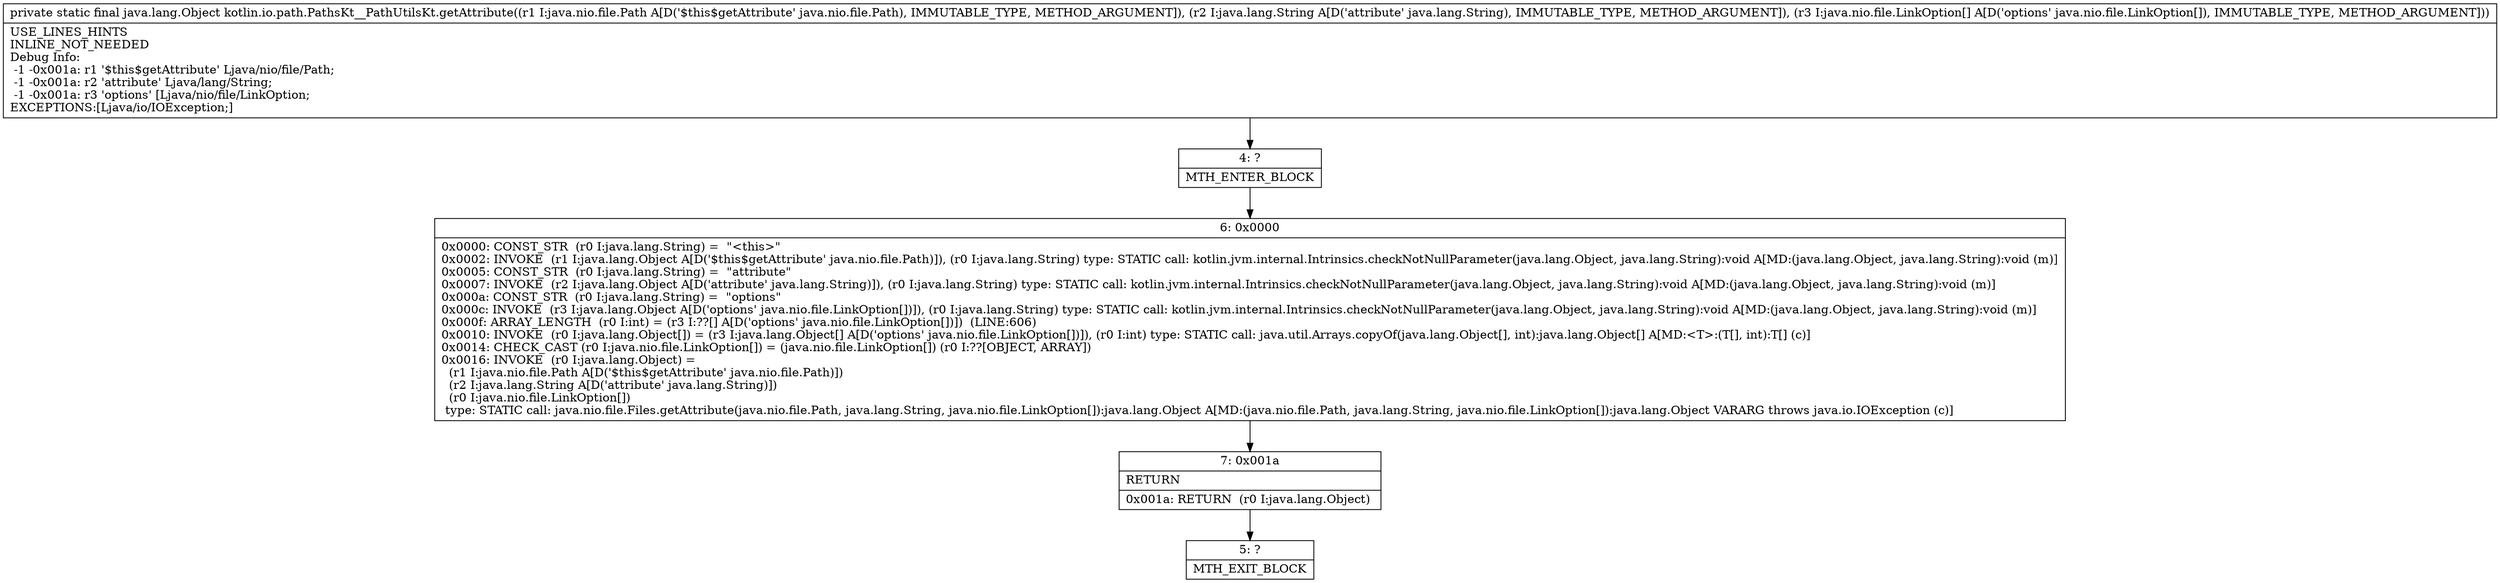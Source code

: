 digraph "CFG forkotlin.io.path.PathsKt__PathUtilsKt.getAttribute(Ljava\/nio\/file\/Path;Ljava\/lang\/String;[Ljava\/nio\/file\/LinkOption;)Ljava\/lang\/Object;" {
Node_4 [shape=record,label="{4\:\ ?|MTH_ENTER_BLOCK\l}"];
Node_6 [shape=record,label="{6\:\ 0x0000|0x0000: CONST_STR  (r0 I:java.lang.String) =  \"\<this\>\" \l0x0002: INVOKE  (r1 I:java.lang.Object A[D('$this$getAttribute' java.nio.file.Path)]), (r0 I:java.lang.String) type: STATIC call: kotlin.jvm.internal.Intrinsics.checkNotNullParameter(java.lang.Object, java.lang.String):void A[MD:(java.lang.Object, java.lang.String):void (m)]\l0x0005: CONST_STR  (r0 I:java.lang.String) =  \"attribute\" \l0x0007: INVOKE  (r2 I:java.lang.Object A[D('attribute' java.lang.String)]), (r0 I:java.lang.String) type: STATIC call: kotlin.jvm.internal.Intrinsics.checkNotNullParameter(java.lang.Object, java.lang.String):void A[MD:(java.lang.Object, java.lang.String):void (m)]\l0x000a: CONST_STR  (r0 I:java.lang.String) =  \"options\" \l0x000c: INVOKE  (r3 I:java.lang.Object A[D('options' java.nio.file.LinkOption[])]), (r0 I:java.lang.String) type: STATIC call: kotlin.jvm.internal.Intrinsics.checkNotNullParameter(java.lang.Object, java.lang.String):void A[MD:(java.lang.Object, java.lang.String):void (m)]\l0x000f: ARRAY_LENGTH  (r0 I:int) = (r3 I:??[] A[D('options' java.nio.file.LinkOption[])])  (LINE:606)\l0x0010: INVOKE  (r0 I:java.lang.Object[]) = (r3 I:java.lang.Object[] A[D('options' java.nio.file.LinkOption[])]), (r0 I:int) type: STATIC call: java.util.Arrays.copyOf(java.lang.Object[], int):java.lang.Object[] A[MD:\<T\>:(T[], int):T[] (c)]\l0x0014: CHECK_CAST (r0 I:java.nio.file.LinkOption[]) = (java.nio.file.LinkOption[]) (r0 I:??[OBJECT, ARRAY]) \l0x0016: INVOKE  (r0 I:java.lang.Object) = \l  (r1 I:java.nio.file.Path A[D('$this$getAttribute' java.nio.file.Path)])\l  (r2 I:java.lang.String A[D('attribute' java.lang.String)])\l  (r0 I:java.nio.file.LinkOption[])\l type: STATIC call: java.nio.file.Files.getAttribute(java.nio.file.Path, java.lang.String, java.nio.file.LinkOption[]):java.lang.Object A[MD:(java.nio.file.Path, java.lang.String, java.nio.file.LinkOption[]):java.lang.Object VARARG throws java.io.IOException (c)]\l}"];
Node_7 [shape=record,label="{7\:\ 0x001a|RETURN\l|0x001a: RETURN  (r0 I:java.lang.Object) \l}"];
Node_5 [shape=record,label="{5\:\ ?|MTH_EXIT_BLOCK\l}"];
MethodNode[shape=record,label="{private static final java.lang.Object kotlin.io.path.PathsKt__PathUtilsKt.getAttribute((r1 I:java.nio.file.Path A[D('$this$getAttribute' java.nio.file.Path), IMMUTABLE_TYPE, METHOD_ARGUMENT]), (r2 I:java.lang.String A[D('attribute' java.lang.String), IMMUTABLE_TYPE, METHOD_ARGUMENT]), (r3 I:java.nio.file.LinkOption[] A[D('options' java.nio.file.LinkOption[]), IMMUTABLE_TYPE, METHOD_ARGUMENT]))  | USE_LINES_HINTS\lINLINE_NOT_NEEDED\lDebug Info:\l  \-1 \-0x001a: r1 '$this$getAttribute' Ljava\/nio\/file\/Path;\l  \-1 \-0x001a: r2 'attribute' Ljava\/lang\/String;\l  \-1 \-0x001a: r3 'options' [Ljava\/nio\/file\/LinkOption;\lEXCEPTIONS:[Ljava\/io\/IOException;]\l}"];
MethodNode -> Node_4;Node_4 -> Node_6;
Node_6 -> Node_7;
Node_7 -> Node_5;
}

